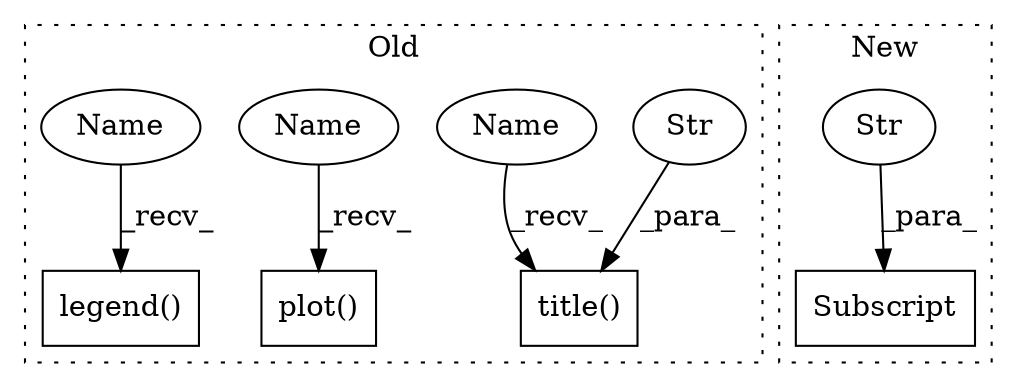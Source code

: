 digraph G {
subgraph cluster0 {
1 [label="title()" a="75" s="2676,2758" l="10,1" shape="box"];
3 [label="Str" a="66" s="2686" l="72" shape="ellipse"];
5 [label="legend()" a="75" s="2655" l="12" shape="box"];
6 [label="plot()" a="75" s="2556,2611" l="9,35" shape="box"];
7 [label="Name" a="87" s="2676" l="3" shape="ellipse"];
8 [label="Name" a="87" s="2556" l="3" shape="ellipse"];
9 [label="Name" a="87" s="2655" l="3" shape="ellipse"];
label = "Old";
style="dotted";
}
subgraph cluster1 {
2 [label="Subscript" a="63" s="2716,0" l="10,0" shape="box"];
4 [label="Str" a="66" s="2721" l="4" shape="ellipse"];
label = "New";
style="dotted";
}
3 -> 1 [label="_para_"];
4 -> 2 [label="_para_"];
7 -> 1 [label="_recv_"];
8 -> 6 [label="_recv_"];
9 -> 5 [label="_recv_"];
}